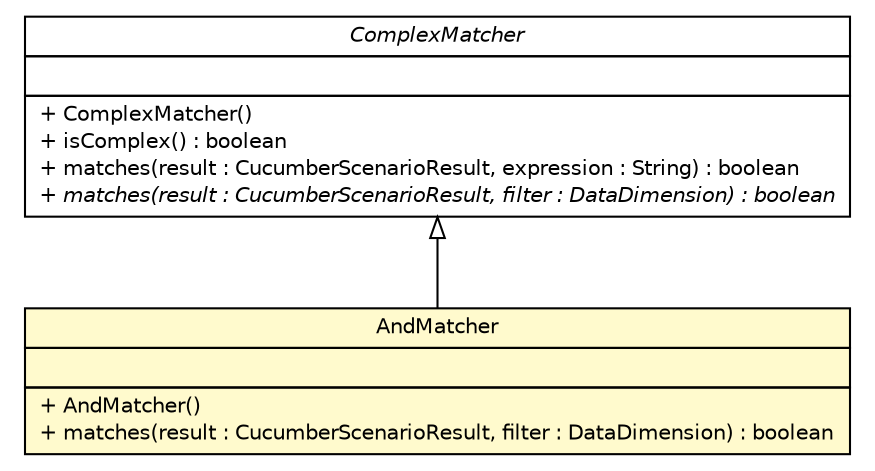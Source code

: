 #!/usr/local/bin/dot
#
# Class diagram 
# Generated by UMLGraph version R5_6 (http://www.umlgraph.org/)
#

digraph G {
	edge [fontname="Helvetica",fontsize=10,labelfontname="Helvetica",labelfontsize=10];
	node [fontname="Helvetica",fontsize=10,shape=plaintext];
	nodesep=0.25;
	ranksep=0.5;
	// com.github.mkolisnyk.cucumber.reporting.types.breakdown.matchers.ComplexMatcher
	c2039 [label=<<table title="com.github.mkolisnyk.cucumber.reporting.types.breakdown.matchers.ComplexMatcher" border="0" cellborder="1" cellspacing="0" cellpadding="2" port="p" href="./ComplexMatcher.html">
		<tr><td><table border="0" cellspacing="0" cellpadding="1">
<tr><td align="center" balign="center"><font face="Helvetica-Oblique"> ComplexMatcher </font></td></tr>
		</table></td></tr>
		<tr><td><table border="0" cellspacing="0" cellpadding="1">
<tr><td align="left" balign="left">  </td></tr>
		</table></td></tr>
		<tr><td><table border="0" cellspacing="0" cellpadding="1">
<tr><td align="left" balign="left"> + ComplexMatcher() </td></tr>
<tr><td align="left" balign="left"> + isComplex() : boolean </td></tr>
<tr><td align="left" balign="left"> + matches(result : CucumberScenarioResult, expression : String) : boolean </td></tr>
<tr><td align="left" balign="left"><font face="Helvetica-Oblique" point-size="10.0"> + matches(result : CucumberScenarioResult, filter : DataDimension) : boolean </font></td></tr>
		</table></td></tr>
		</table>>, URL="./ComplexMatcher.html", fontname="Helvetica", fontcolor="black", fontsize=10.0];
	// com.github.mkolisnyk.cucumber.reporting.types.breakdown.matchers.AndMatcher
	c2041 [label=<<table title="com.github.mkolisnyk.cucumber.reporting.types.breakdown.matchers.AndMatcher" border="0" cellborder="1" cellspacing="0" cellpadding="2" port="p" bgcolor="lemonChiffon" href="./AndMatcher.html">
		<tr><td><table border="0" cellspacing="0" cellpadding="1">
<tr><td align="center" balign="center"> AndMatcher </td></tr>
		</table></td></tr>
		<tr><td><table border="0" cellspacing="0" cellpadding="1">
<tr><td align="left" balign="left">  </td></tr>
		</table></td></tr>
		<tr><td><table border="0" cellspacing="0" cellpadding="1">
<tr><td align="left" balign="left"> + AndMatcher() </td></tr>
<tr><td align="left" balign="left"> + matches(result : CucumberScenarioResult, filter : DataDimension) : boolean </td></tr>
		</table></td></tr>
		</table>>, URL="./AndMatcher.html", fontname="Helvetica", fontcolor="black", fontsize=10.0];
	//com.github.mkolisnyk.cucumber.reporting.types.breakdown.matchers.AndMatcher extends com.github.mkolisnyk.cucumber.reporting.types.breakdown.matchers.ComplexMatcher
	c2039:p -> c2041:p [dir=back,arrowtail=empty];
}

